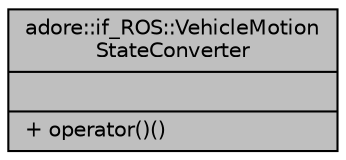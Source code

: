 digraph "adore::if_ROS::VehicleMotionStateConverter"
{
 // LATEX_PDF_SIZE
  edge [fontname="Helvetica",fontsize="10",labelfontname="Helvetica",labelfontsize="10"];
  node [fontname="Helvetica",fontsize="10",shape=record];
  Node1 [label="{adore::if_ROS::VehicleMotion\lStateConverter\n||+ operator()()\l}",height=0.2,width=0.4,color="black", fillcolor="grey75", style="filled", fontcolor="black",tooltip=" "];
}
